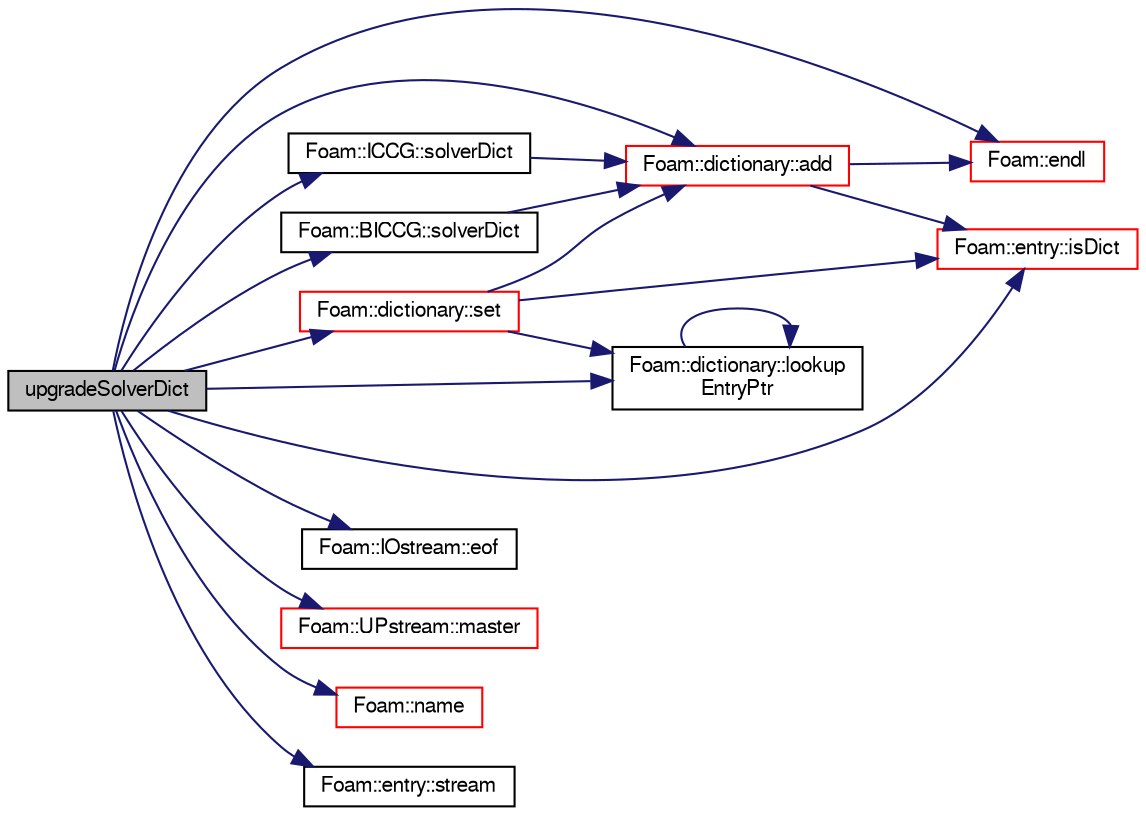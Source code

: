 digraph "upgradeSolverDict"
{
  bgcolor="transparent";
  edge [fontname="FreeSans",fontsize="10",labelfontname="FreeSans",labelfontsize="10"];
  node [fontname="FreeSans",fontsize="10",shape=record];
  rankdir="LR";
  Node59 [label="upgradeSolverDict",height=0.2,width=0.4,color="black", fillcolor="grey75", style="filled", fontcolor="black"];
  Node59 -> Node60 [color="midnightblue",fontsize="10",style="solid",fontname="FreeSans"];
  Node60 [label="Foam::dictionary::add",height=0.2,width=0.4,color="red",URL="$a26014.html#ac2ddcab42322c8d8af5e5830ab4d431b",tooltip="Add a new entry. "];
  Node60 -> Node63 [color="midnightblue",fontsize="10",style="solid",fontname="FreeSans"];
  Node63 [label="Foam::endl",height=0.2,width=0.4,color="red",URL="$a21124.html#a2db8fe02a0d3909e9351bb4275b23ce4",tooltip="Add newline and flush stream. "];
  Node60 -> Node65 [color="midnightblue",fontsize="10",style="solid",fontname="FreeSans"];
  Node65 [label="Foam::entry::isDict",height=0.2,width=0.4,color="red",URL="$a26022.html#a33b200039e283c4ad4ad9a4756ffafd1",tooltip="Return true if this entry is a dictionary. "];
  Node59 -> Node63 [color="midnightblue",fontsize="10",style="solid",fontname="FreeSans"];
  Node59 -> Node85 [color="midnightblue",fontsize="10",style="solid",fontname="FreeSans"];
  Node85 [label="Foam::IOstream::eof",height=0.2,width=0.4,color="black",URL="$a26226.html#af3418ac60d0d7a303478f29a387feb3c",tooltip="Return true if end of input seen. "];
  Node59 -> Node65 [color="midnightblue",fontsize="10",style="solid",fontname="FreeSans"];
  Node59 -> Node103 [color="midnightblue",fontsize="10",style="solid",fontname="FreeSans"];
  Node103 [label="Foam::dictionary::lookup\lEntryPtr",height=0.2,width=0.4,color="black",URL="$a26014.html#a63ca8c5575e79a6e04b8a1e1c4c1d958",tooltip="Find and return an entry data stream pointer if present. "];
  Node103 -> Node103 [color="midnightblue",fontsize="10",style="solid",fontname="FreeSans"];
  Node59 -> Node104 [color="midnightblue",fontsize="10",style="solid",fontname="FreeSans"];
  Node104 [label="Foam::UPstream::master",height=0.2,width=0.4,color="red",URL="$a26270.html#a36af549940a0aae3733774649594489f",tooltip="Am I the master process. "];
  Node59 -> Node106 [color="midnightblue",fontsize="10",style="solid",fontname="FreeSans"];
  Node106 [label="Foam::name",height=0.2,width=0.4,color="red",URL="$a21124.html#adcb0df2bd4953cb6bb390272d8263c3a",tooltip="Return a string representation of a complex. "];
  Node59 -> Node109 [color="midnightblue",fontsize="10",style="solid",fontname="FreeSans"];
  Node109 [label="Foam::dictionary::set",height=0.2,width=0.4,color="red",URL="$a26014.html#a8396ca7a6d20d7aeebc8b1ac9e18460b",tooltip="Assign a new entry, overwrite any existing entry. "];
  Node109 -> Node60 [color="midnightblue",fontsize="10",style="solid",fontname="FreeSans"];
  Node109 -> Node65 [color="midnightblue",fontsize="10",style="solid",fontname="FreeSans"];
  Node109 -> Node103 [color="midnightblue",fontsize="10",style="solid",fontname="FreeSans"];
  Node59 -> Node112 [color="midnightblue",fontsize="10",style="solid",fontname="FreeSans"];
  Node112 [label="Foam::ICCG::solverDict",height=0.2,width=0.4,color="black",URL="$a27038.html#a7ff45fe57d4d335266093932680c1324",tooltip="Return the dictionary constructed from the components. "];
  Node112 -> Node60 [color="midnightblue",fontsize="10",style="solid",fontname="FreeSans"];
  Node59 -> Node113 [color="midnightblue",fontsize="10",style="solid",fontname="FreeSans"];
  Node113 [label="Foam::BICCG::solverDict",height=0.2,width=0.4,color="black",URL="$a26954.html#a7ff45fe57d4d335266093932680c1324",tooltip="Return the dictionary constructed from the components. "];
  Node113 -> Node60 [color="midnightblue",fontsize="10",style="solid",fontname="FreeSans"];
  Node59 -> Node114 [color="midnightblue",fontsize="10",style="solid",fontname="FreeSans"];
  Node114 [label="Foam::entry::stream",height=0.2,width=0.4,color="black",URL="$a26022.html#a3af18be98df6d673e0a40a4e38c350d1",tooltip="Return token stream if this entry is a primitive entry. "];
}
